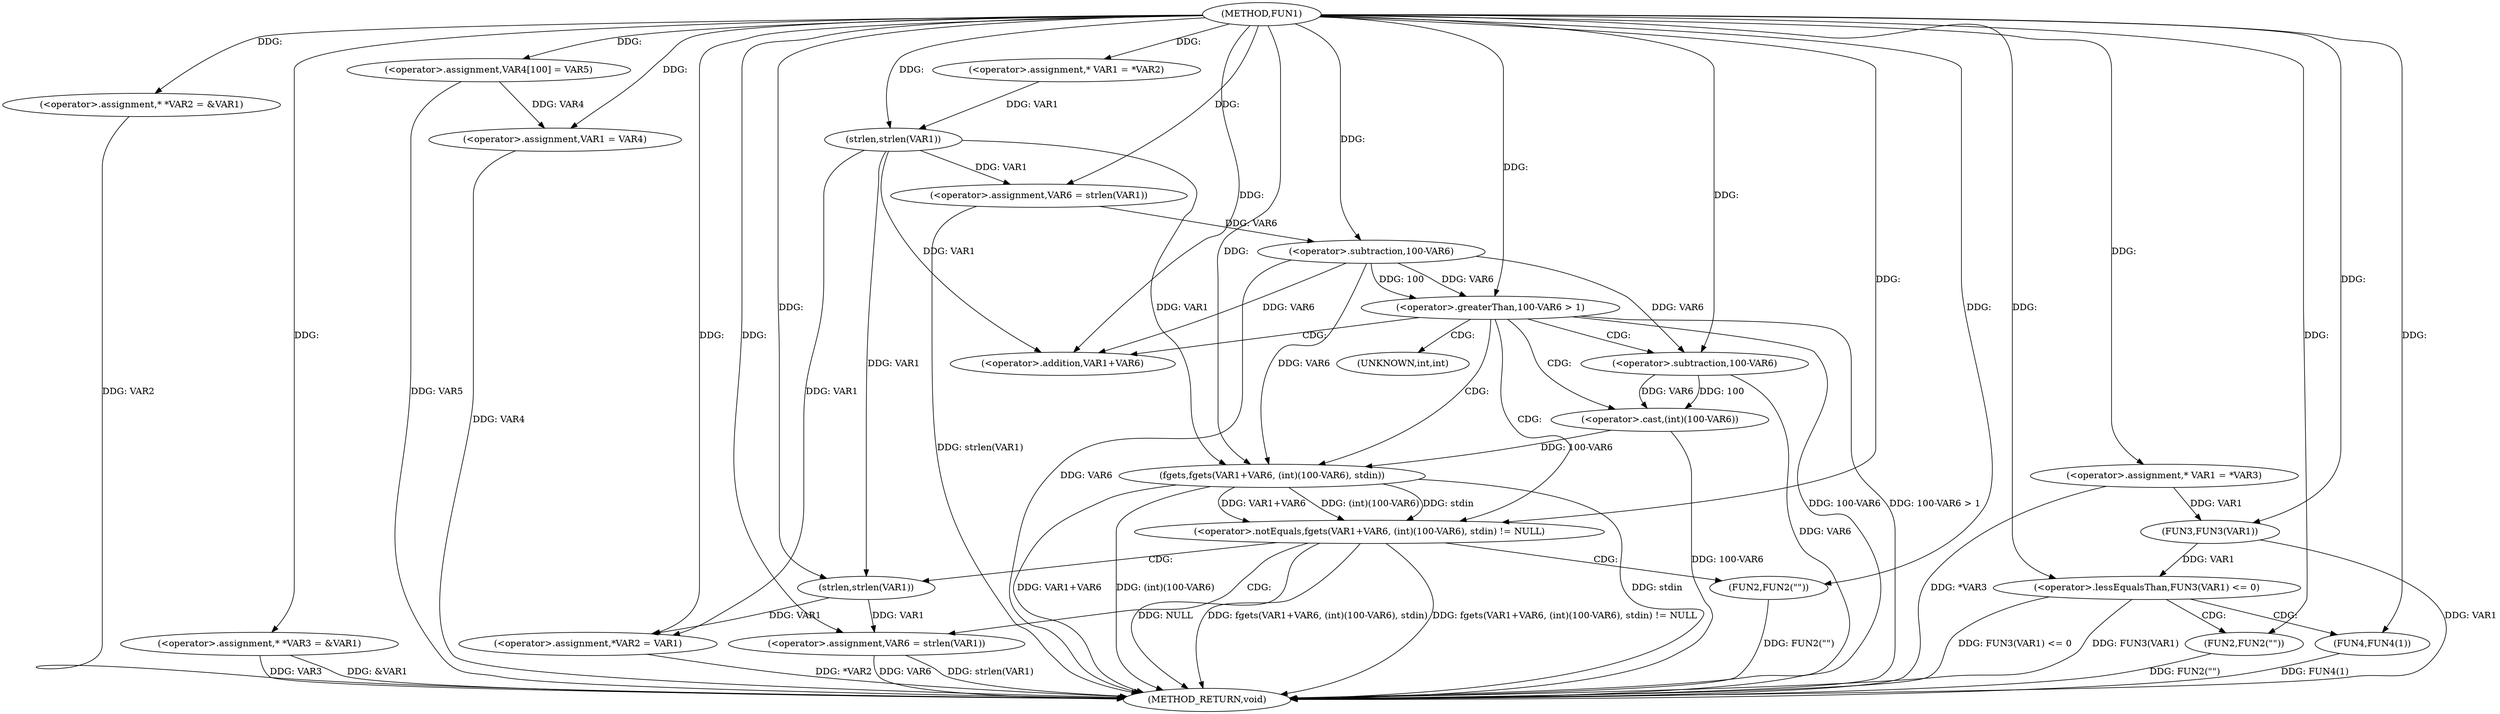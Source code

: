 digraph FUN1 {  
"1000100" [label = "(METHOD,FUN1)" ]
"1000182" [label = "(METHOD_RETURN,void)" ]
"1000104" [label = "(<operator>.assignment,* *VAR2 = &VAR1)" ]
"1000109" [label = "(<operator>.assignment,* *VAR3 = &VAR1)" ]
"1000114" [label = "(<operator>.assignment,VAR4[100] = VAR5)" ]
"1000117" [label = "(<operator>.assignment,VAR1 = VAR4)" ]
"1000122" [label = "(<operator>.assignment,* VAR1 = *VAR2)" ]
"1000128" [label = "(<operator>.assignment,VAR6 = strlen(VAR1))" ]
"1000130" [label = "(strlen,strlen(VAR1))" ]
"1000133" [label = "(<operator>.greaterThan,100-VAR6 > 1)" ]
"1000134" [label = "(<operator>.subtraction,100-VAR6)" ]
"1000140" [label = "(<operator>.notEquals,fgets(VAR1+VAR6, (int)(100-VAR6), stdin) != NULL)" ]
"1000141" [label = "(fgets,fgets(VAR1+VAR6, (int)(100-VAR6), stdin))" ]
"1000142" [label = "(<operator>.addition,VAR1+VAR6)" ]
"1000145" [label = "(<operator>.cast,(int)(100-VAR6))" ]
"1000147" [label = "(<operator>.subtraction,100-VAR6)" ]
"1000153" [label = "(<operator>.assignment,VAR6 = strlen(VAR1))" ]
"1000155" [label = "(strlen,strlen(VAR1))" ]
"1000160" [label = "(FUN2,FUN2(\"\"))" ]
"1000162" [label = "(<operator>.assignment,*VAR2 = VAR1)" ]
"1000168" [label = "(<operator>.assignment,* VAR1 = *VAR3)" ]
"1000173" [label = "(<operator>.lessEqualsThan,FUN3(VAR1) <= 0)" ]
"1000174" [label = "(FUN3,FUN3(VAR1))" ]
"1000178" [label = "(FUN2,FUN2(\"\"))" ]
"1000180" [label = "(FUN4,FUN4(1))" ]
"1000146" [label = "(UNKNOWN,int,int)" ]
  "1000141" -> "1000182"  [ label = "DDG: VAR1+VAR6"] 
  "1000140" -> "1000182"  [ label = "DDG: NULL"] 
  "1000104" -> "1000182"  [ label = "DDG: VAR2"] 
  "1000140" -> "1000182"  [ label = "DDG: fgets(VAR1+VAR6, (int)(100-VAR6), stdin)"] 
  "1000140" -> "1000182"  [ label = "DDG: fgets(VAR1+VAR6, (int)(100-VAR6), stdin) != NULL"] 
  "1000180" -> "1000182"  [ label = "DDG: FUN4(1)"] 
  "1000147" -> "1000182"  [ label = "DDG: VAR6"] 
  "1000133" -> "1000182"  [ label = "DDG: 100-VAR6 > 1"] 
  "1000153" -> "1000182"  [ label = "DDG: VAR6"] 
  "1000117" -> "1000182"  [ label = "DDG: VAR4"] 
  "1000178" -> "1000182"  [ label = "DDG: FUN2(\"\")"] 
  "1000128" -> "1000182"  [ label = "DDG: strlen(VAR1)"] 
  "1000160" -> "1000182"  [ label = "DDG: FUN2(\"\")"] 
  "1000153" -> "1000182"  [ label = "DDG: strlen(VAR1)"] 
  "1000133" -> "1000182"  [ label = "DDG: 100-VAR6"] 
  "1000109" -> "1000182"  [ label = "DDG: VAR3"] 
  "1000173" -> "1000182"  [ label = "DDG: FUN3(VAR1) <= 0"] 
  "1000134" -> "1000182"  [ label = "DDG: VAR6"] 
  "1000141" -> "1000182"  [ label = "DDG: (int)(100-VAR6)"] 
  "1000168" -> "1000182"  [ label = "DDG: *VAR3"] 
  "1000141" -> "1000182"  [ label = "DDG: stdin"] 
  "1000162" -> "1000182"  [ label = "DDG: *VAR2"] 
  "1000145" -> "1000182"  [ label = "DDG: 100-VAR6"] 
  "1000109" -> "1000182"  [ label = "DDG: &VAR1"] 
  "1000114" -> "1000182"  [ label = "DDG: VAR5"] 
  "1000173" -> "1000182"  [ label = "DDG: FUN3(VAR1)"] 
  "1000174" -> "1000182"  [ label = "DDG: VAR1"] 
  "1000100" -> "1000104"  [ label = "DDG: "] 
  "1000100" -> "1000109"  [ label = "DDG: "] 
  "1000100" -> "1000114"  [ label = "DDG: "] 
  "1000114" -> "1000117"  [ label = "DDG: VAR4"] 
  "1000100" -> "1000117"  [ label = "DDG: "] 
  "1000100" -> "1000122"  [ label = "DDG: "] 
  "1000130" -> "1000128"  [ label = "DDG: VAR1"] 
  "1000100" -> "1000128"  [ label = "DDG: "] 
  "1000122" -> "1000130"  [ label = "DDG: VAR1"] 
  "1000100" -> "1000130"  [ label = "DDG: "] 
  "1000134" -> "1000133"  [ label = "DDG: 100"] 
  "1000134" -> "1000133"  [ label = "DDG: VAR6"] 
  "1000100" -> "1000134"  [ label = "DDG: "] 
  "1000128" -> "1000134"  [ label = "DDG: VAR6"] 
  "1000100" -> "1000133"  [ label = "DDG: "] 
  "1000141" -> "1000140"  [ label = "DDG: VAR1+VAR6"] 
  "1000141" -> "1000140"  [ label = "DDG: (int)(100-VAR6)"] 
  "1000141" -> "1000140"  [ label = "DDG: stdin"] 
  "1000130" -> "1000141"  [ label = "DDG: VAR1"] 
  "1000100" -> "1000141"  [ label = "DDG: "] 
  "1000134" -> "1000141"  [ label = "DDG: VAR6"] 
  "1000130" -> "1000142"  [ label = "DDG: VAR1"] 
  "1000100" -> "1000142"  [ label = "DDG: "] 
  "1000134" -> "1000142"  [ label = "DDG: VAR6"] 
  "1000145" -> "1000141"  [ label = "DDG: 100-VAR6"] 
  "1000147" -> "1000145"  [ label = "DDG: 100"] 
  "1000147" -> "1000145"  [ label = "DDG: VAR6"] 
  "1000100" -> "1000147"  [ label = "DDG: "] 
  "1000134" -> "1000147"  [ label = "DDG: VAR6"] 
  "1000100" -> "1000140"  [ label = "DDG: "] 
  "1000155" -> "1000153"  [ label = "DDG: VAR1"] 
  "1000100" -> "1000153"  [ label = "DDG: "] 
  "1000100" -> "1000155"  [ label = "DDG: "] 
  "1000130" -> "1000155"  [ label = "DDG: VAR1"] 
  "1000100" -> "1000160"  [ label = "DDG: "] 
  "1000155" -> "1000162"  [ label = "DDG: VAR1"] 
  "1000130" -> "1000162"  [ label = "DDG: VAR1"] 
  "1000100" -> "1000162"  [ label = "DDG: "] 
  "1000100" -> "1000168"  [ label = "DDG: "] 
  "1000174" -> "1000173"  [ label = "DDG: VAR1"] 
  "1000168" -> "1000174"  [ label = "DDG: VAR1"] 
  "1000100" -> "1000174"  [ label = "DDG: "] 
  "1000100" -> "1000173"  [ label = "DDG: "] 
  "1000100" -> "1000178"  [ label = "DDG: "] 
  "1000100" -> "1000180"  [ label = "DDG: "] 
  "1000133" -> "1000142"  [ label = "CDG: "] 
  "1000133" -> "1000141"  [ label = "CDG: "] 
  "1000133" -> "1000147"  [ label = "CDG: "] 
  "1000133" -> "1000145"  [ label = "CDG: "] 
  "1000133" -> "1000146"  [ label = "CDG: "] 
  "1000133" -> "1000140"  [ label = "CDG: "] 
  "1000140" -> "1000155"  [ label = "CDG: "] 
  "1000140" -> "1000160"  [ label = "CDG: "] 
  "1000140" -> "1000153"  [ label = "CDG: "] 
  "1000173" -> "1000178"  [ label = "CDG: "] 
  "1000173" -> "1000180"  [ label = "CDG: "] 
}
